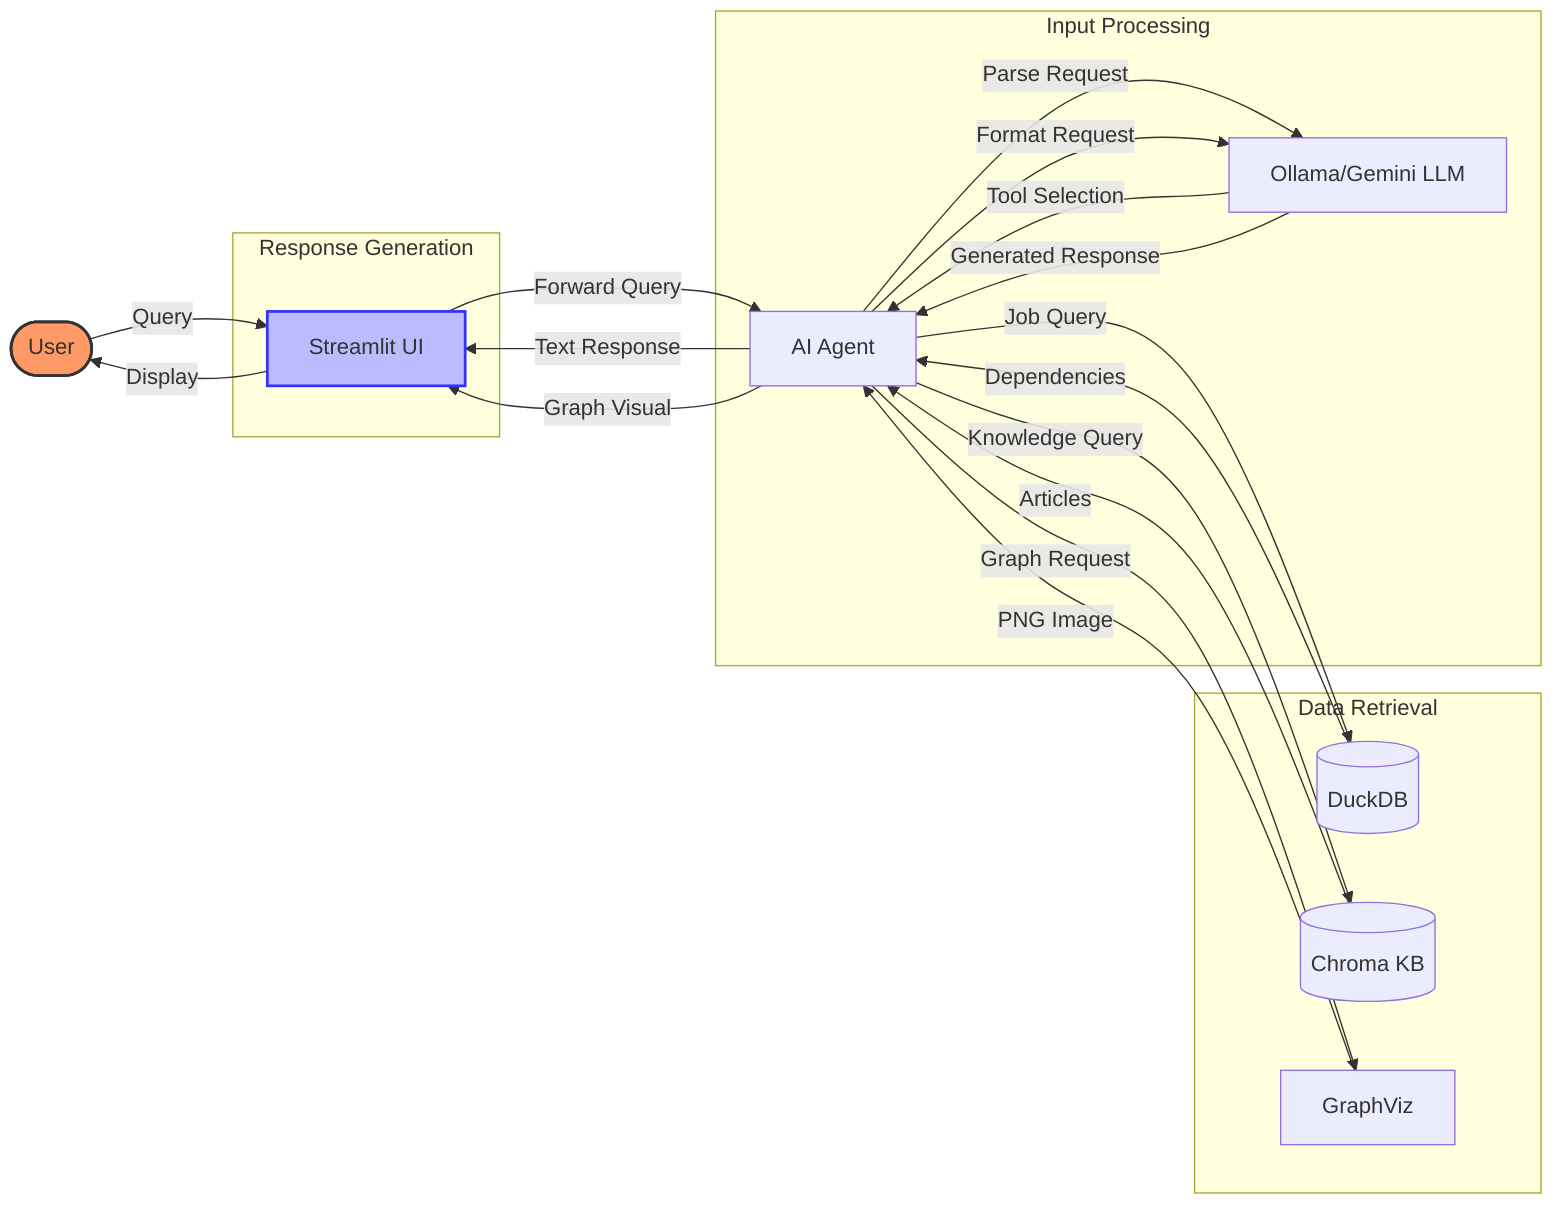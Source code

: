 flowchart LR
    User([User]) --> |Query| UI[Streamlit UI]
    UI --> |Forward Query| Agent[AI Agent]
    
    subgraph Input Processing
        Agent --> |Parse Request| LLM[Ollama/Gemini LLM]
        LLM --> |Tool Selection| Agent
    end
    
    subgraph Data Retrieval
        Agent --> |Job Query| DB[(DuckDB)]
        Agent --> |Knowledge Query| KB[(Chroma KB)]
        Agent --> |Graph Request| GraphViz[GraphViz]
        
        DB --> |Dependencies| Agent
        KB --> |Articles| Agent
        GraphViz --> |PNG Image| Agent
    end
    
    subgraph Response Generation
        Agent --> |Format Request| LLM
        LLM --> |Generated Response| Agent
        Agent --> |Text Response| UI
        Agent --> |Graph Visual| UI
    end
    
    UI --> |Display| User
    
    style User fill:#f96,stroke:#333,stroke-width:2px
    style UI fill:#bbf,stroke:#33f,stroke-width:2px